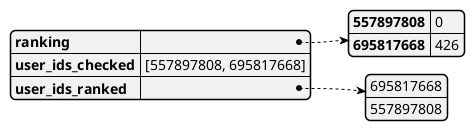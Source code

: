 @startjson "Leaderboard Activity"
{
    "ranking": {
        "557897808": 0,
        "695817668": 426
    },
    "user_ids_checked": "[557897808, 695817668]",
    "user_ids_ranked": [
        "695817668",
        "557897808"
    ]
}
@endjson
